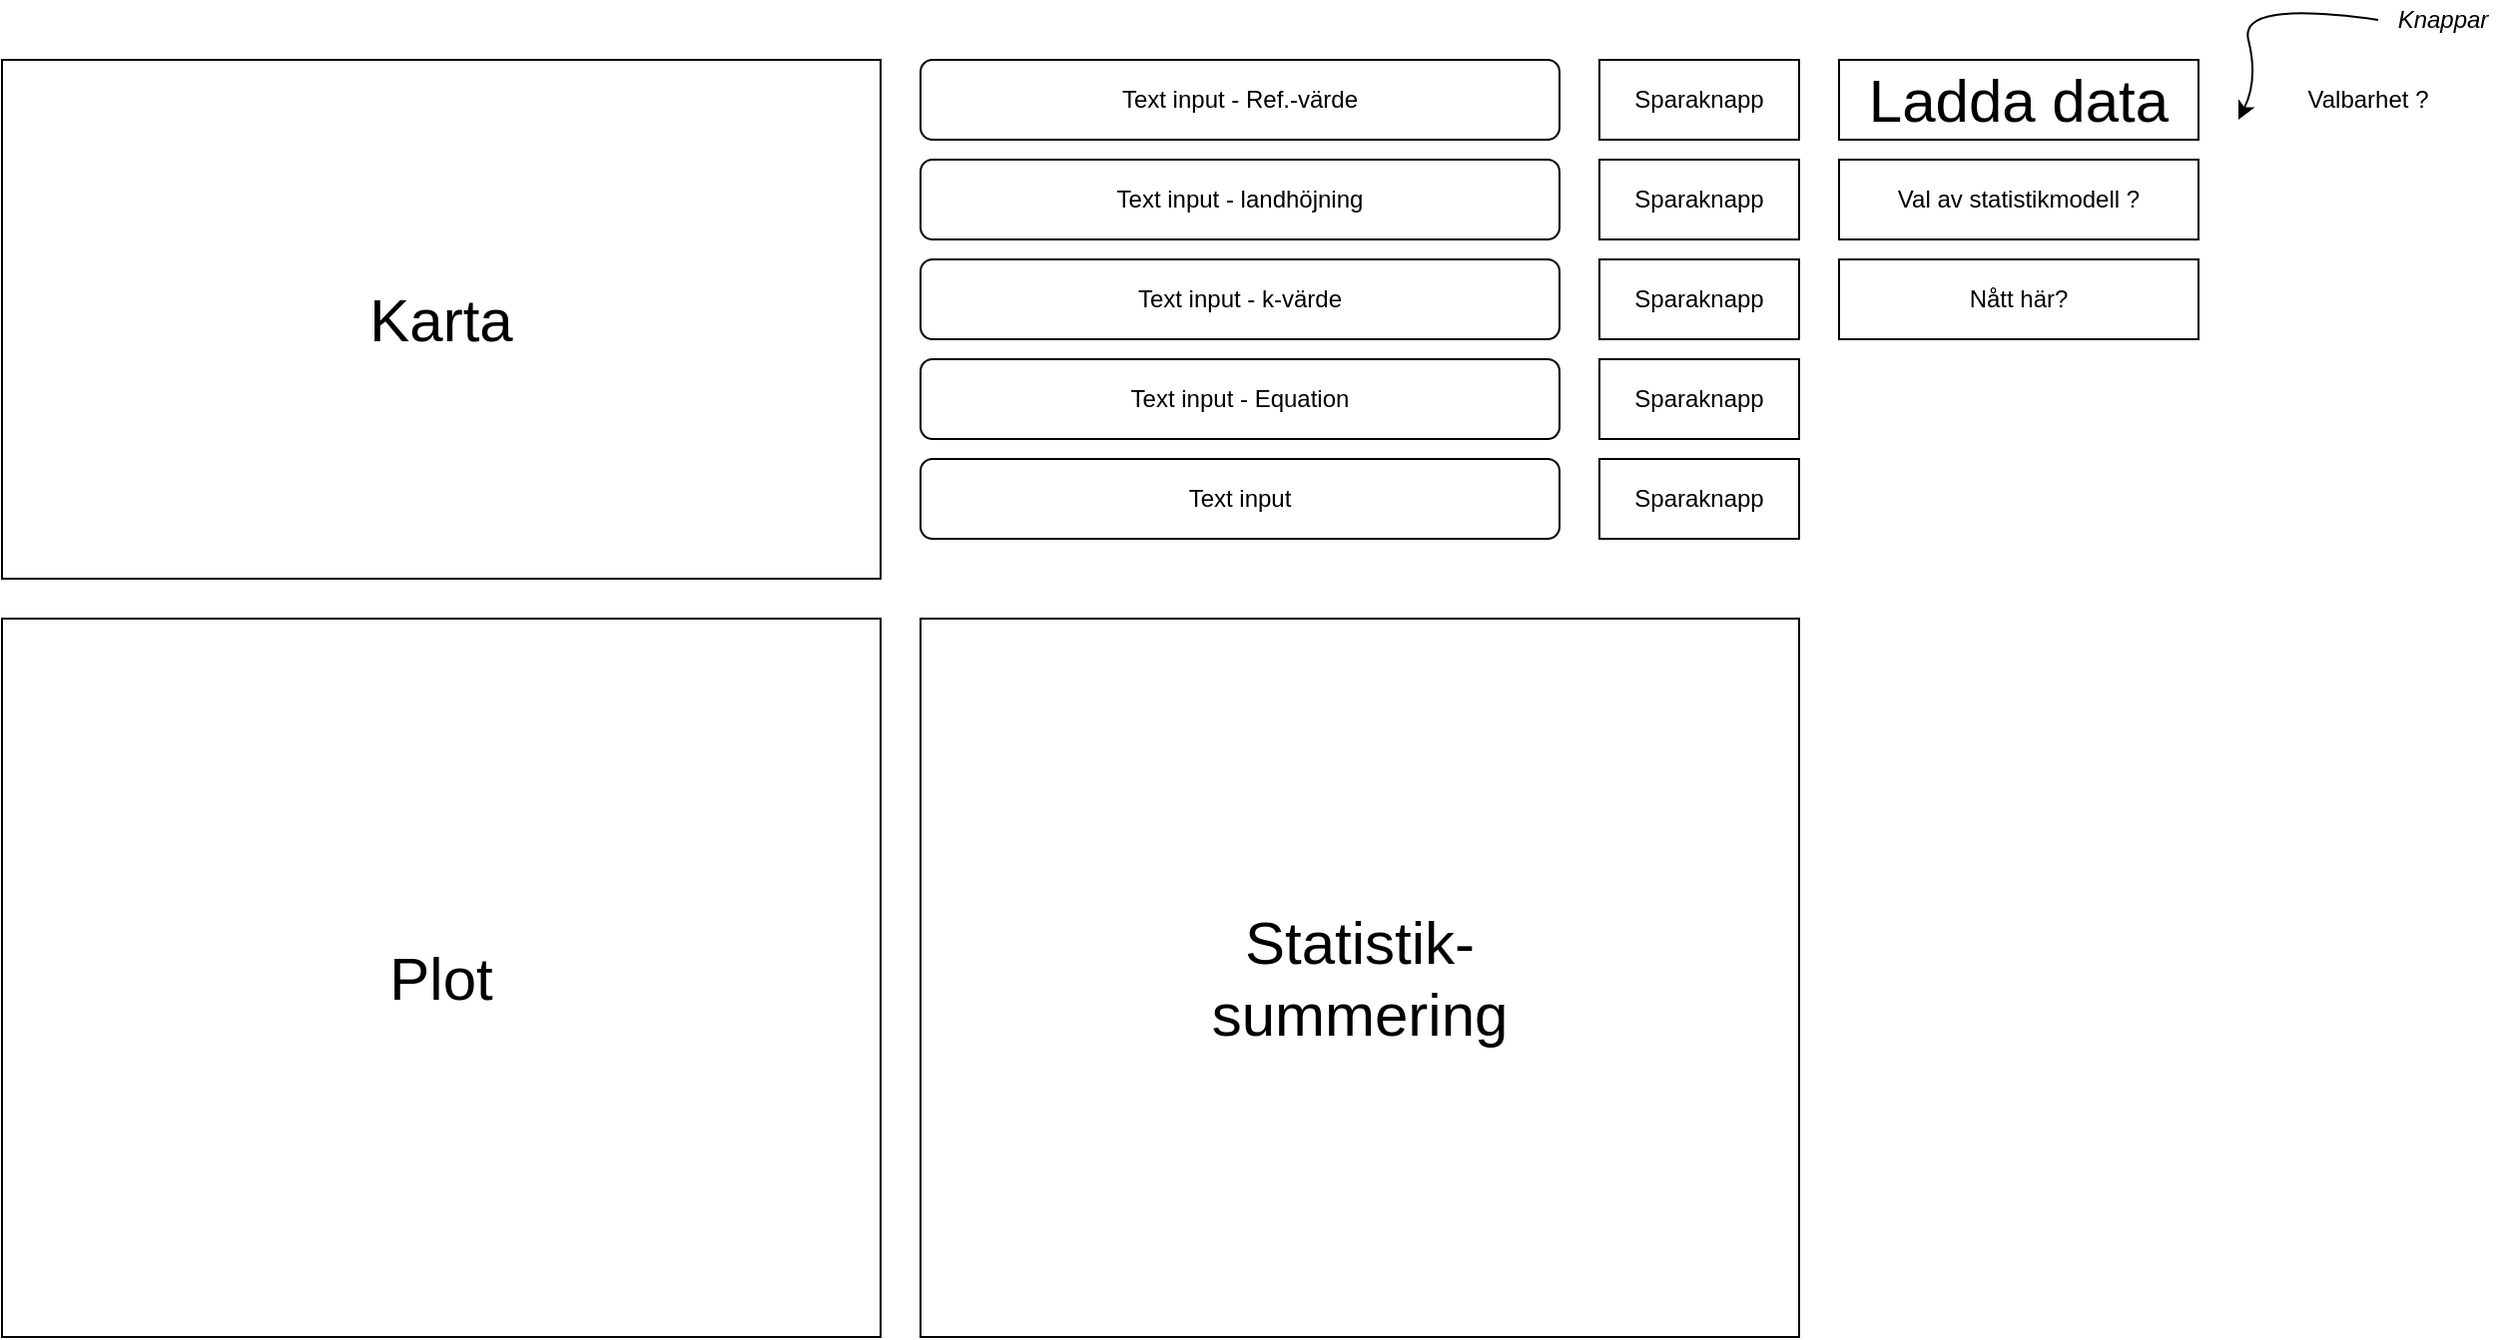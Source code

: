 <mxfile version="13.2.4" type="device"><diagram id="MnAyECZSckd3cH0oftr7" name="Page-1"><mxGraphModel dx="1086" dy="806" grid="1" gridSize="10" guides="1" tooltips="1" connect="1" arrows="1" fold="1" page="1" pageScale="1" pageWidth="1400" pageHeight="720" math="0" shadow="0"><root><mxCell id="0"/><mxCell id="1" parent="0"/><mxCell id="Y7-v1x8x-Vo1rwbbkdw3-1" value="" style="rounded=0;whiteSpace=wrap;html=1;" parent="1" vertex="1"><mxGeometry x="40" y="40" width="440" height="260" as="geometry"/></mxCell><mxCell id="Y7-v1x8x-Vo1rwbbkdw3-2" value="" style="rounded=0;whiteSpace=wrap;html=1;" parent="1" vertex="1"><mxGeometry x="40" y="320" width="440" height="360" as="geometry"/></mxCell><mxCell id="Y7-v1x8x-Vo1rwbbkdw3-3" value="" style="rounded=0;whiteSpace=wrap;html=1;" parent="1" vertex="1"><mxGeometry x="500" y="320" width="440" height="360" as="geometry"/></mxCell><mxCell id="Y7-v1x8x-Vo1rwbbkdw3-4" value="" style="rounded=0;whiteSpace=wrap;html=1;" parent="1" vertex="1"><mxGeometry x="960" y="40" width="180" height="40" as="geometry"/></mxCell><mxCell id="Y7-v1x8x-Vo1rwbbkdw3-5" value="Val av statistikmodell ?" style="rounded=0;whiteSpace=wrap;html=1;" parent="1" vertex="1"><mxGeometry x="960" y="90" width="180" height="40" as="geometry"/></mxCell><mxCell id="Y7-v1x8x-Vo1rwbbkdw3-6" value="&lt;span&gt;Nått här?&lt;/span&gt;" style="rounded=0;whiteSpace=wrap;html=1;" parent="1" vertex="1"><mxGeometry x="960" y="140" width="180" height="40" as="geometry"/></mxCell><mxCell id="Y7-v1x8x-Vo1rwbbkdw3-8" value="&lt;font style=&quot;font-size: 30px&quot;&gt;Plot&lt;/font&gt;" style="text;html=1;strokeColor=none;fillColor=none;align=center;verticalAlign=middle;whiteSpace=wrap;rounded=0;" parent="1" vertex="1"><mxGeometry x="185" y="460" width="150" height="80" as="geometry"/></mxCell><mxCell id="Y7-v1x8x-Vo1rwbbkdw3-9" value="&lt;font style=&quot;font-size: 30px&quot;&gt;Karta&lt;/font&gt;" style="text;html=1;strokeColor=none;fillColor=none;align=center;verticalAlign=middle;whiteSpace=wrap;rounded=0;" parent="1" vertex="1"><mxGeometry x="185" y="130" width="150" height="80" as="geometry"/></mxCell><mxCell id="Y7-v1x8x-Vo1rwbbkdw3-10" value="&lt;font style=&quot;font-size: 30px&quot;&gt;Statistik-summering&lt;/font&gt;" style="text;html=1;strokeColor=none;fillColor=none;align=center;verticalAlign=middle;whiteSpace=wrap;rounded=0;" parent="1" vertex="1"><mxGeometry x="645" y="460" width="150" height="80" as="geometry"/></mxCell><mxCell id="Y7-v1x8x-Vo1rwbbkdw3-13" value="&lt;font style=&quot;font-size: 30px&quot;&gt;Ladda data&lt;/font&gt;" style="text;html=1;strokeColor=none;fillColor=none;align=center;verticalAlign=middle;whiteSpace=wrap;rounded=0;" parent="1" vertex="1"><mxGeometry x="964" y="45" width="172" height="30" as="geometry"/></mxCell><mxCell id="Y7-v1x8x-Vo1rwbbkdw3-14" value="Text input - Ref.-värde" style="rounded=1;whiteSpace=wrap;html=1;" parent="1" vertex="1"><mxGeometry x="500" y="40" width="320" height="40" as="geometry"/></mxCell><mxCell id="Y7-v1x8x-Vo1rwbbkdw3-15" value="Sparaknapp" style="rounded=0;whiteSpace=wrap;html=1;" parent="1" vertex="1"><mxGeometry x="840" y="40" width="100" height="40" as="geometry"/></mxCell><mxCell id="Y7-v1x8x-Vo1rwbbkdw3-16" value="Text input - landhöjning" style="rounded=1;whiteSpace=wrap;html=1;" parent="1" vertex="1"><mxGeometry x="500" y="90" width="320" height="40" as="geometry"/></mxCell><mxCell id="Y7-v1x8x-Vo1rwbbkdw3-17" value="Sparaknapp" style="rounded=0;whiteSpace=wrap;html=1;" parent="1" vertex="1"><mxGeometry x="840" y="90" width="100" height="40" as="geometry"/></mxCell><mxCell id="Y7-v1x8x-Vo1rwbbkdw3-18" value="Text input - k-värde" style="rounded=1;whiteSpace=wrap;html=1;" parent="1" vertex="1"><mxGeometry x="500" y="140" width="320" height="40" as="geometry"/></mxCell><mxCell id="Y7-v1x8x-Vo1rwbbkdw3-19" value="Sparaknapp" style="rounded=0;whiteSpace=wrap;html=1;" parent="1" vertex="1"><mxGeometry x="840" y="140" width="100" height="40" as="geometry"/></mxCell><mxCell id="Y7-v1x8x-Vo1rwbbkdw3-20" value="Text input - Equation" style="rounded=1;whiteSpace=wrap;html=1;" parent="1" vertex="1"><mxGeometry x="500" y="190" width="320" height="40" as="geometry"/></mxCell><mxCell id="Y7-v1x8x-Vo1rwbbkdw3-21" value="Sparaknapp" style="rounded=0;whiteSpace=wrap;html=1;" parent="1" vertex="1"><mxGeometry x="840" y="190" width="100" height="40" as="geometry"/></mxCell><mxCell id="Y7-v1x8x-Vo1rwbbkdw3-22" value="Text input" style="rounded=1;whiteSpace=wrap;html=1;" parent="1" vertex="1"><mxGeometry x="500" y="240" width="320" height="40" as="geometry"/></mxCell><mxCell id="Y7-v1x8x-Vo1rwbbkdw3-23" value="Sparaknapp" style="rounded=0;whiteSpace=wrap;html=1;" parent="1" vertex="1"><mxGeometry x="840" y="240" width="100" height="40" as="geometry"/></mxCell><mxCell id="Y7-v1x8x-Vo1rwbbkdw3-25" value="" style="curved=1;endArrow=classic;html=1;" parent="1" edge="1"><mxGeometry width="50" height="50" relative="1" as="geometry"><mxPoint x="1230" y="20" as="sourcePoint"/><mxPoint x="1160" y="70" as="targetPoint"/><Array as="points"><mxPoint x="1160" y="10"/><mxPoint x="1170" y="50"/></Array></mxGeometry></mxCell><mxCell id="Y7-v1x8x-Vo1rwbbkdw3-27" value="&lt;i&gt;Knappar&lt;/i&gt;" style="text;html=1;strokeColor=none;fillColor=none;align=center;verticalAlign=middle;whiteSpace=wrap;rounded=0;" parent="1" vertex="1"><mxGeometry x="1235" y="10" width="55" height="20" as="geometry"/></mxCell><mxCell id="Y7-v1x8x-Vo1rwbbkdw3-28" value="Valbarhet ?" style="text;html=1;strokeColor=none;fillColor=none;align=center;verticalAlign=middle;whiteSpace=wrap;rounded=0;" parent="1" vertex="1"><mxGeometry x="1190" y="50" width="70" height="20" as="geometry"/></mxCell></root></mxGraphModel></diagram></mxfile>